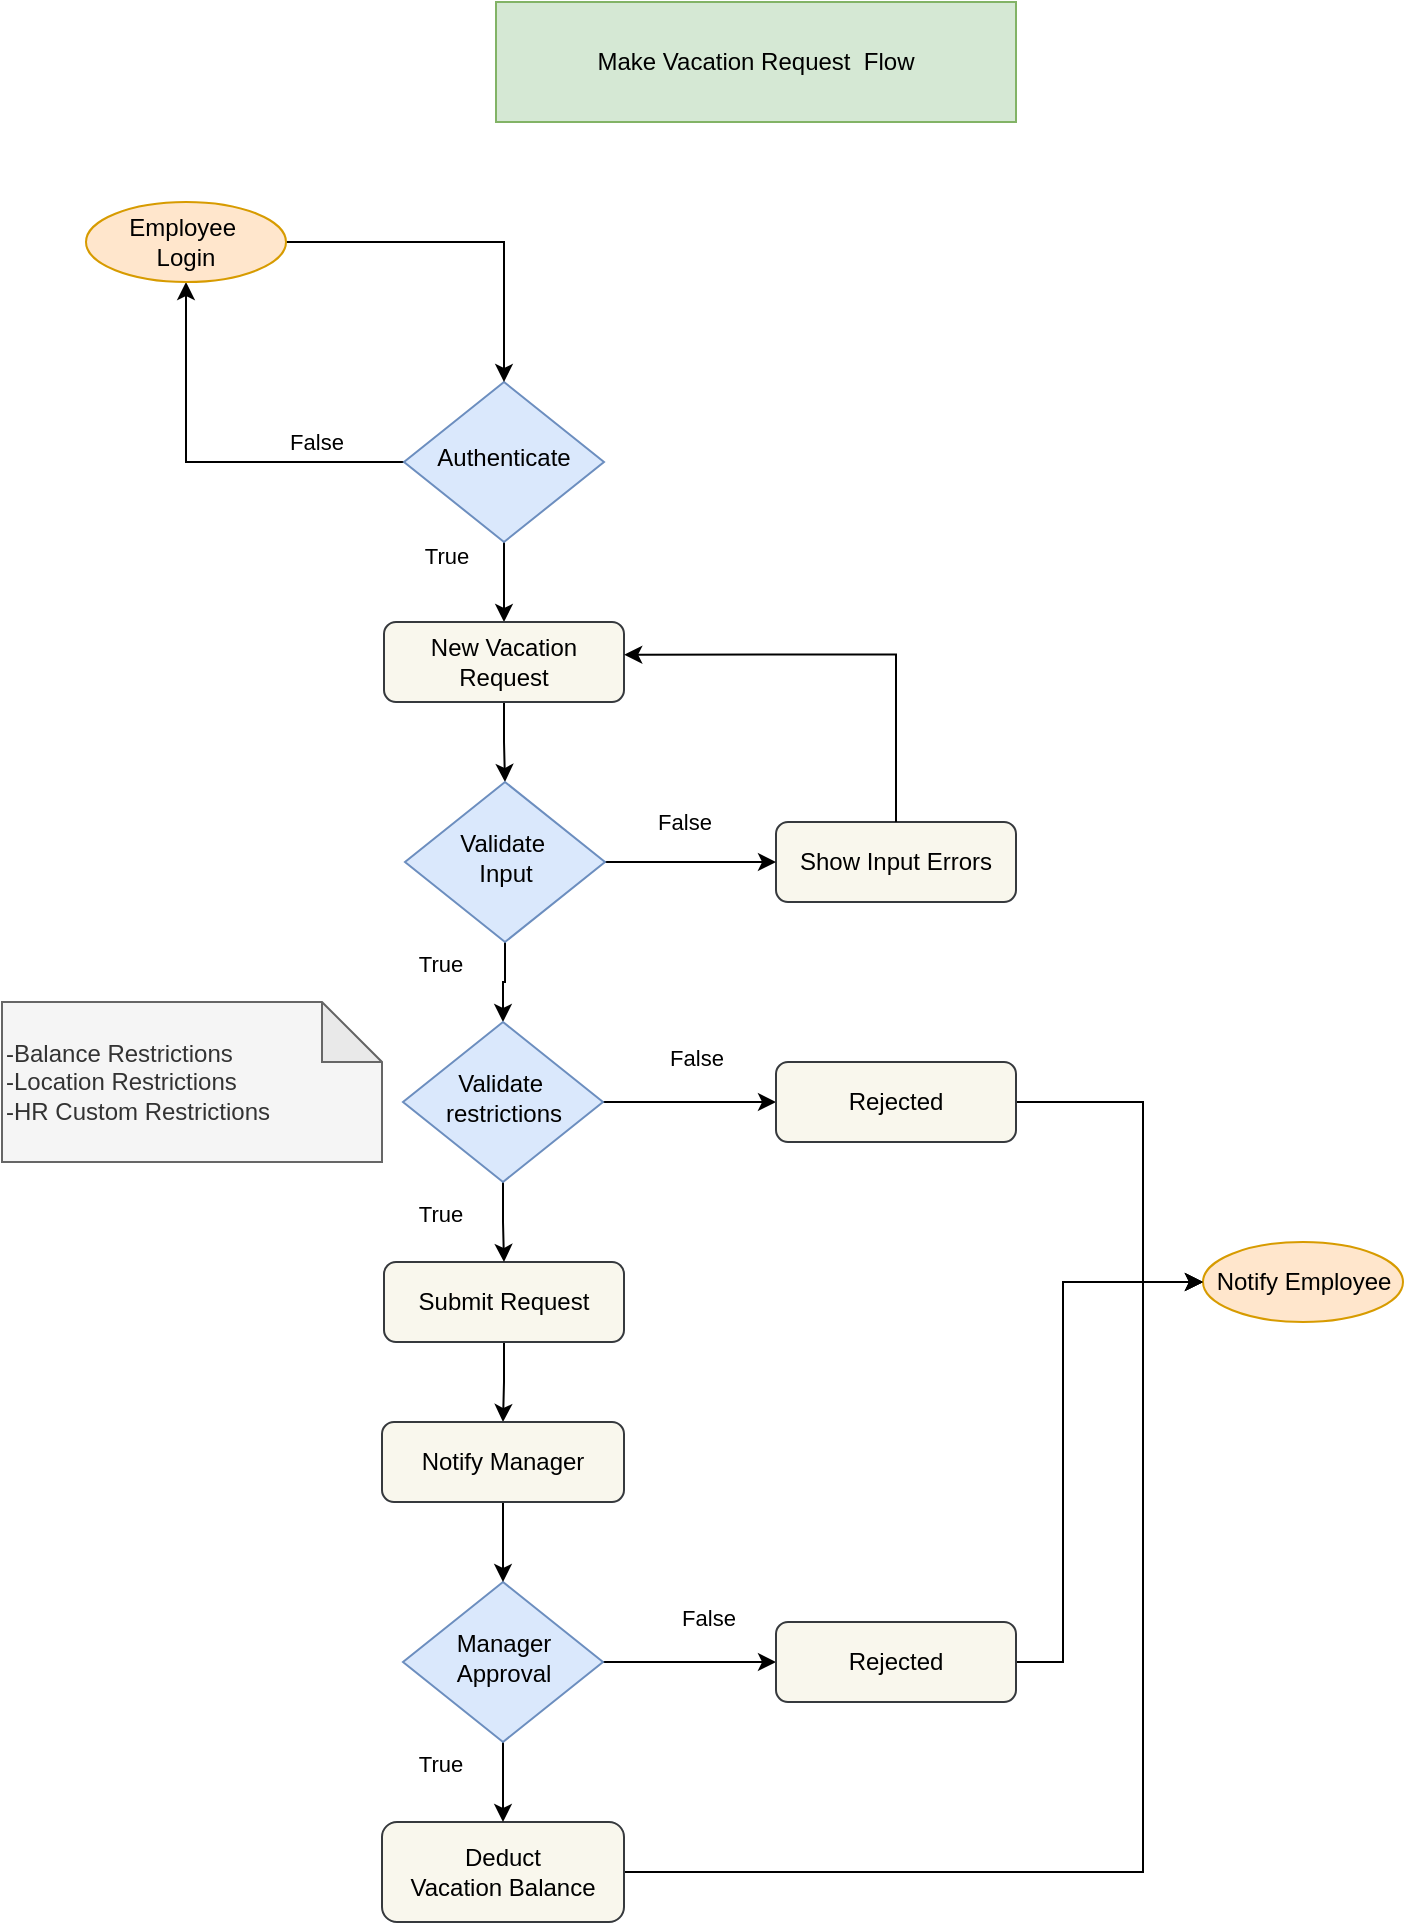 <mxfile version="25.0.3">
  <diagram id="C5RBs43oDa-KdzZeNtuy" name="Page-1">
    <mxGraphModel dx="1485" dy="800" grid="1" gridSize="10" guides="1" tooltips="1" connect="1" arrows="1" fold="1" page="1" pageScale="1" pageWidth="827" pageHeight="1169" math="0" shadow="0">
      <root>
        <mxCell id="WIyWlLk6GJQsqaUBKTNV-0" />
        <mxCell id="WIyWlLk6GJQsqaUBKTNV-1" parent="WIyWlLk6GJQsqaUBKTNV-0" />
        <mxCell id="kRzXIzsxaXVKyTrmBKuY-9" value="" style="edgeStyle=orthogonalEdgeStyle;rounded=0;orthogonalLoop=1;jettySize=auto;html=1;" edge="1" parent="WIyWlLk6GJQsqaUBKTNV-1" source="WIyWlLk6GJQsqaUBKTNV-12" target="kRzXIzsxaXVKyTrmBKuY-7">
          <mxGeometry relative="1" as="geometry" />
        </mxCell>
        <mxCell id="WIyWlLk6GJQsqaUBKTNV-12" value="Submit Request" style="rounded=1;whiteSpace=wrap;html=1;fontSize=12;glass=0;strokeWidth=1;shadow=0;fillColor=#f9f7ed;strokeColor=#36393d;" parent="WIyWlLk6GJQsqaUBKTNV-1" vertex="1">
          <mxGeometry x="254" y="630" width="120" height="40" as="geometry" />
        </mxCell>
        <mxCell id="t3oi9hbD-jSYXLZqwvDD-16" value="Make Vacation Request&amp;nbsp; Flow" style="rounded=0;whiteSpace=wrap;html=1;fillColor=#d5e8d4;strokeColor=#82b366;" parent="WIyWlLk6GJQsqaUBKTNV-1" vertex="1">
          <mxGeometry x="310" width="260" height="60" as="geometry" />
        </mxCell>
        <mxCell id="t3oi9hbD-jSYXLZqwvDD-38" value="" style="edgeStyle=orthogonalEdgeStyle;rounded=0;orthogonalLoop=1;jettySize=auto;html=1;" parent="WIyWlLk6GJQsqaUBKTNV-1" source="t3oi9hbD-jSYXLZqwvDD-37" target="t3oi9hbD-jSYXLZqwvDD-42" edge="1">
          <mxGeometry relative="1" as="geometry" />
        </mxCell>
        <mxCell id="t3oi9hbD-jSYXLZqwvDD-39" value="True" style="edgeLabel;html=1;align=center;verticalAlign=middle;resizable=0;points=[];" parent="t3oi9hbD-jSYXLZqwvDD-38" vertex="1" connectable="0">
          <mxGeometry x="-0.465" y="-1" relative="1" as="geometry">
            <mxPoint x="-28" y="-4" as="offset" />
          </mxGeometry>
        </mxCell>
        <mxCell id="t3oi9hbD-jSYXLZqwvDD-69" style="edgeStyle=orthogonalEdgeStyle;rounded=0;orthogonalLoop=1;jettySize=auto;html=1;entryX=0.5;entryY=1;entryDx=0;entryDy=0;" parent="WIyWlLk6GJQsqaUBKTNV-1" source="t3oi9hbD-jSYXLZqwvDD-37" target="t3oi9hbD-jSYXLZqwvDD-47" edge="1">
          <mxGeometry relative="1" as="geometry" />
        </mxCell>
        <mxCell id="t3oi9hbD-jSYXLZqwvDD-70" value="False" style="edgeLabel;html=1;align=center;verticalAlign=middle;resizable=0;points=[];" parent="t3oi9hbD-jSYXLZqwvDD-69" vertex="1" connectable="0">
          <mxGeometry x="-0.283" y="-2" relative="1" as="geometry">
            <mxPoint x="27" y="-8" as="offset" />
          </mxGeometry>
        </mxCell>
        <mxCell id="t3oi9hbD-jSYXLZqwvDD-37" value="Authenticate" style="rhombus;whiteSpace=wrap;html=1;shadow=0;fontFamily=Helvetica;fontSize=12;align=center;strokeWidth=1;spacing=6;spacingTop=-4;fillColor=#dae8fc;strokeColor=#6c8ebf;" parent="WIyWlLk6GJQsqaUBKTNV-1" vertex="1">
          <mxGeometry x="264" y="190" width="100" height="80" as="geometry" />
        </mxCell>
        <mxCell id="kRzXIzsxaXVKyTrmBKuY-5" value="" style="edgeStyle=orthogonalEdgeStyle;rounded=0;orthogonalLoop=1;jettySize=auto;html=1;" edge="1" parent="WIyWlLk6GJQsqaUBKTNV-1" source="t3oi9hbD-jSYXLZqwvDD-42" target="kRzXIzsxaXVKyTrmBKuY-1">
          <mxGeometry relative="1" as="geometry" />
        </mxCell>
        <mxCell id="t3oi9hbD-jSYXLZqwvDD-42" value="New Vacation Request" style="rounded=1;whiteSpace=wrap;html=1;fontSize=12;glass=0;strokeWidth=1;shadow=0;fillColor=#f9f7ed;strokeColor=#36393d;" parent="WIyWlLk6GJQsqaUBKTNV-1" vertex="1">
          <mxGeometry x="254" y="310" width="120" height="40" as="geometry" />
        </mxCell>
        <mxCell id="t3oi9hbD-jSYXLZqwvDD-67" style="edgeStyle=orthogonalEdgeStyle;rounded=0;orthogonalLoop=1;jettySize=auto;html=1;" parent="WIyWlLk6GJQsqaUBKTNV-1" source="t3oi9hbD-jSYXLZqwvDD-47" target="t3oi9hbD-jSYXLZqwvDD-37" edge="1">
          <mxGeometry relative="1" as="geometry">
            <Array as="points">
              <mxPoint x="314" y="120" />
            </Array>
          </mxGeometry>
        </mxCell>
        <mxCell id="t3oi9hbD-jSYXLZqwvDD-47" value="Employee&amp;nbsp;&lt;div&gt;Login&lt;/div&gt;" style="ellipse;whiteSpace=wrap;html=1;fillColor=#ffe6cc;strokeColor=#d79b00;" parent="WIyWlLk6GJQsqaUBKTNV-1" vertex="1">
          <mxGeometry x="105" y="100" width="100" height="40" as="geometry" />
        </mxCell>
        <mxCell id="t3oi9hbD-jSYXLZqwvDD-81" style="edgeStyle=orthogonalEdgeStyle;rounded=0;orthogonalLoop=1;jettySize=auto;html=1;entryX=0;entryY=0.5;entryDx=0;entryDy=0;" parent="WIyWlLk6GJQsqaUBKTNV-1" source="t3oi9hbD-jSYXLZqwvDD-57" target="t3oi9hbD-jSYXLZqwvDD-62" edge="1">
          <mxGeometry relative="1" as="geometry">
            <Array as="points">
              <mxPoint x="633.5" y="935" />
              <mxPoint x="633.5" y="640" />
            </Array>
          </mxGeometry>
        </mxCell>
        <mxCell id="t3oi9hbD-jSYXLZqwvDD-57" value="Deduct Vacation&amp;nbsp;&lt;span style=&quot;background-color: initial;&quot;&gt;Balance&lt;/span&gt;" style="rounded=1;whiteSpace=wrap;html=1;fillColor=#f9f7ed;strokeColor=#36393d;" parent="WIyWlLk6GJQsqaUBKTNV-1" vertex="1">
          <mxGeometry x="253" y="910" width="121" height="50" as="geometry" />
        </mxCell>
        <mxCell id="t3oi9hbD-jSYXLZqwvDD-62" value="Notify Employee" style="ellipse;whiteSpace=wrap;html=1;fillColor=#ffe6cc;strokeColor=#d79b00;" parent="WIyWlLk6GJQsqaUBKTNV-1" vertex="1">
          <mxGeometry x="663.5" y="620" width="100" height="40" as="geometry" />
        </mxCell>
        <mxCell id="t3oi9hbD-jSYXLZqwvDD-71" value="Show Input&amp;nbsp;&lt;span style=&quot;background-color: initial;&quot;&gt;Errors&lt;/span&gt;" style="rounded=1;whiteSpace=wrap;html=1;fontSize=12;glass=0;strokeWidth=1;shadow=0;fillColor=#f9f7ed;strokeColor=#36393d;" parent="WIyWlLk6GJQsqaUBKTNV-1" vertex="1">
          <mxGeometry x="450" y="410" width="120" height="40" as="geometry" />
        </mxCell>
        <mxCell id="kRzXIzsxaXVKyTrmBKuY-4" style="edgeStyle=orthogonalEdgeStyle;rounded=0;orthogonalLoop=1;jettySize=auto;html=1;" edge="1" parent="WIyWlLk6GJQsqaUBKTNV-1" source="kRzXIzsxaXVKyTrmBKuY-1" target="t3oi9hbD-jSYXLZqwvDD-71">
          <mxGeometry relative="1" as="geometry" />
        </mxCell>
        <mxCell id="kRzXIzsxaXVKyTrmBKuY-11" value="False" style="edgeLabel;html=1;align=center;verticalAlign=middle;resizable=0;points=[];" vertex="1" connectable="0" parent="kRzXIzsxaXVKyTrmBKuY-4">
          <mxGeometry x="-0.088" y="-2" relative="1" as="geometry">
            <mxPoint y="-22" as="offset" />
          </mxGeometry>
        </mxCell>
        <mxCell id="kRzXIzsxaXVKyTrmBKuY-14" value="" style="edgeStyle=orthogonalEdgeStyle;rounded=0;orthogonalLoop=1;jettySize=auto;html=1;" edge="1" parent="WIyWlLk6GJQsqaUBKTNV-1" source="kRzXIzsxaXVKyTrmBKuY-1" target="kRzXIzsxaXVKyTrmBKuY-13">
          <mxGeometry relative="1" as="geometry" />
        </mxCell>
        <mxCell id="kRzXIzsxaXVKyTrmBKuY-1" value="Validate&amp;nbsp;&lt;div&gt;Input&lt;/div&gt;" style="rhombus;whiteSpace=wrap;html=1;shadow=0;fontFamily=Helvetica;fontSize=12;align=center;strokeWidth=1;spacing=6;spacingTop=-4;fillColor=#dae8fc;strokeColor=#6c8ebf;" vertex="1" parent="WIyWlLk6GJQsqaUBKTNV-1">
          <mxGeometry x="264.5" y="390" width="100" height="80" as="geometry" />
        </mxCell>
        <mxCell id="kRzXIzsxaXVKyTrmBKuY-22" value="" style="edgeStyle=orthogonalEdgeStyle;rounded=0;orthogonalLoop=1;jettySize=auto;html=1;" edge="1" parent="WIyWlLk6GJQsqaUBKTNV-1" source="kRzXIzsxaXVKyTrmBKuY-6" target="t3oi9hbD-jSYXLZqwvDD-57">
          <mxGeometry relative="1" as="geometry" />
        </mxCell>
        <mxCell id="kRzXIzsxaXVKyTrmBKuY-26" style="edgeStyle=orthogonalEdgeStyle;rounded=0;orthogonalLoop=1;jettySize=auto;html=1;" edge="1" parent="WIyWlLk6GJQsqaUBKTNV-1" source="kRzXIzsxaXVKyTrmBKuY-6" target="kRzXIzsxaXVKyTrmBKuY-25">
          <mxGeometry relative="1" as="geometry" />
        </mxCell>
        <mxCell id="kRzXIzsxaXVKyTrmBKuY-6" value="Manager Approval" style="rhombus;whiteSpace=wrap;html=1;shadow=0;fontFamily=Helvetica;fontSize=12;align=center;strokeWidth=1;spacing=6;spacingTop=-4;fillColor=#dae8fc;strokeColor=#6c8ebf;" vertex="1" parent="WIyWlLk6GJQsqaUBKTNV-1">
          <mxGeometry x="263.5" y="790" width="100" height="80" as="geometry" />
        </mxCell>
        <mxCell id="kRzXIzsxaXVKyTrmBKuY-21" value="" style="edgeStyle=orthogonalEdgeStyle;rounded=0;orthogonalLoop=1;jettySize=auto;html=1;" edge="1" parent="WIyWlLk6GJQsqaUBKTNV-1" source="kRzXIzsxaXVKyTrmBKuY-7" target="kRzXIzsxaXVKyTrmBKuY-6">
          <mxGeometry relative="1" as="geometry" />
        </mxCell>
        <mxCell id="kRzXIzsxaXVKyTrmBKuY-7" value="Notify Manager" style="rounded=1;whiteSpace=wrap;html=1;fillColor=#f9f7ed;strokeColor=#36393d;" vertex="1" parent="WIyWlLk6GJQsqaUBKTNV-1">
          <mxGeometry x="253" y="710" width="121" height="40" as="geometry" />
        </mxCell>
        <mxCell id="kRzXIzsxaXVKyTrmBKuY-12" value="True" style="edgeLabel;html=1;align=center;verticalAlign=middle;resizable=0;points=[];" vertex="1" connectable="0" parent="WIyWlLk6GJQsqaUBKTNV-1">
          <mxGeometry x="293.5" y="370" as="geometry">
            <mxPoint x="-12" y="111" as="offset" />
          </mxGeometry>
        </mxCell>
        <mxCell id="kRzXIzsxaXVKyTrmBKuY-15" style="edgeStyle=orthogonalEdgeStyle;rounded=0;orthogonalLoop=1;jettySize=auto;html=1;entryX=0.5;entryY=0;entryDx=0;entryDy=0;" edge="1" parent="WIyWlLk6GJQsqaUBKTNV-1" source="kRzXIzsxaXVKyTrmBKuY-13" target="WIyWlLk6GJQsqaUBKTNV-12">
          <mxGeometry relative="1" as="geometry" />
        </mxCell>
        <mxCell id="kRzXIzsxaXVKyTrmBKuY-18" value="" style="edgeStyle=orthogonalEdgeStyle;rounded=0;orthogonalLoop=1;jettySize=auto;html=1;" edge="1" parent="WIyWlLk6GJQsqaUBKTNV-1" source="kRzXIzsxaXVKyTrmBKuY-13" target="kRzXIzsxaXVKyTrmBKuY-17">
          <mxGeometry relative="1" as="geometry" />
        </mxCell>
        <mxCell id="kRzXIzsxaXVKyTrmBKuY-13" value="Validate&amp;nbsp;&lt;div&gt;restrictions&lt;/div&gt;" style="rhombus;whiteSpace=wrap;html=1;shadow=0;fontFamily=Helvetica;fontSize=12;align=center;strokeWidth=1;spacing=6;spacingTop=-4;fillColor=#dae8fc;strokeColor=#6c8ebf;" vertex="1" parent="WIyWlLk6GJQsqaUBKTNV-1">
          <mxGeometry x="263.5" y="510" width="100" height="80" as="geometry" />
        </mxCell>
        <mxCell id="kRzXIzsxaXVKyTrmBKuY-16" value="True" style="edgeLabel;html=1;align=center;verticalAlign=middle;resizable=0;points=[];" vertex="1" connectable="0" parent="WIyWlLk6GJQsqaUBKTNV-1">
          <mxGeometry x="293.5" y="495" as="geometry">
            <mxPoint x="-12" y="111" as="offset" />
          </mxGeometry>
        </mxCell>
        <mxCell id="kRzXIzsxaXVKyTrmBKuY-19" style="edgeStyle=orthogonalEdgeStyle;rounded=0;orthogonalLoop=1;jettySize=auto;html=1;entryX=0;entryY=0.5;entryDx=0;entryDy=0;" edge="1" parent="WIyWlLk6GJQsqaUBKTNV-1" source="kRzXIzsxaXVKyTrmBKuY-17" target="t3oi9hbD-jSYXLZqwvDD-62">
          <mxGeometry relative="1" as="geometry">
            <Array as="points">
              <mxPoint x="633.5" y="550" />
              <mxPoint x="633.5" y="640" />
            </Array>
          </mxGeometry>
        </mxCell>
        <mxCell id="kRzXIzsxaXVKyTrmBKuY-17" value="Rejected" style="rounded=1;whiteSpace=wrap;html=1;fontSize=12;glass=0;strokeWidth=1;shadow=0;fillColor=#f9f7ed;strokeColor=#36393d;" vertex="1" parent="WIyWlLk6GJQsqaUBKTNV-1">
          <mxGeometry x="450" y="530" width="120" height="40" as="geometry" />
        </mxCell>
        <mxCell id="kRzXIzsxaXVKyTrmBKuY-20" value="False" style="edgeLabel;html=1;align=center;verticalAlign=middle;resizable=0;points=[];" vertex="1" connectable="0" parent="WIyWlLk6GJQsqaUBKTNV-1">
          <mxGeometry x="414" y="430" as="geometry">
            <mxPoint x="-4" y="98" as="offset" />
          </mxGeometry>
        </mxCell>
        <mxCell id="kRzXIzsxaXVKyTrmBKuY-27" style="edgeStyle=orthogonalEdgeStyle;rounded=0;orthogonalLoop=1;jettySize=auto;html=1;entryX=0;entryY=0.5;entryDx=0;entryDy=0;" edge="1" parent="WIyWlLk6GJQsqaUBKTNV-1" source="kRzXIzsxaXVKyTrmBKuY-25" target="t3oi9hbD-jSYXLZqwvDD-62">
          <mxGeometry relative="1" as="geometry">
            <Array as="points">
              <mxPoint x="593.5" y="830" />
              <mxPoint x="593.5" y="640" />
            </Array>
          </mxGeometry>
        </mxCell>
        <mxCell id="kRzXIzsxaXVKyTrmBKuY-25" value="Rejected" style="rounded=1;whiteSpace=wrap;html=1;fontSize=12;glass=0;strokeWidth=1;shadow=0;fillColor=#f9f7ed;strokeColor=#36393d;" vertex="1" parent="WIyWlLk6GJQsqaUBKTNV-1">
          <mxGeometry x="450" y="810" width="120" height="40" as="geometry" />
        </mxCell>
        <mxCell id="kRzXIzsxaXVKyTrmBKuY-30" value="-Balance Restrictions&lt;div&gt;-Location Restrictions&lt;/div&gt;&lt;div&gt;-HR Custom Restrictions&lt;/div&gt;" style="shape=note;whiteSpace=wrap;html=1;backgroundOutline=1;darkOpacity=0.05;align=left;fillColor=#f5f5f5;fontColor=#333333;strokeColor=#666666;" vertex="1" parent="WIyWlLk6GJQsqaUBKTNV-1">
          <mxGeometry x="63" y="500" width="190" height="80" as="geometry" />
        </mxCell>
        <mxCell id="kRzXIzsxaXVKyTrmBKuY-31" style="edgeStyle=orthogonalEdgeStyle;rounded=0;orthogonalLoop=1;jettySize=auto;html=1;entryX=1.001;entryY=0.408;entryDx=0;entryDy=0;entryPerimeter=0;" edge="1" parent="WIyWlLk6GJQsqaUBKTNV-1" source="t3oi9hbD-jSYXLZqwvDD-71" target="t3oi9hbD-jSYXLZqwvDD-42">
          <mxGeometry relative="1" as="geometry">
            <Array as="points">
              <mxPoint x="510" y="326" />
            </Array>
          </mxGeometry>
        </mxCell>
        <mxCell id="kRzXIzsxaXVKyTrmBKuY-32" value="False" style="edgeLabel;html=1;align=center;verticalAlign=middle;resizable=0;points=[];" vertex="1" connectable="0" parent="WIyWlLk6GJQsqaUBKTNV-1">
          <mxGeometry x="420" y="710" as="geometry">
            <mxPoint x="-4" y="98" as="offset" />
          </mxGeometry>
        </mxCell>
        <mxCell id="kRzXIzsxaXVKyTrmBKuY-33" value="True" style="edgeLabel;html=1;align=center;verticalAlign=middle;resizable=0;points=[];" vertex="1" connectable="0" parent="WIyWlLk6GJQsqaUBKTNV-1">
          <mxGeometry x="293.5" y="770" as="geometry">
            <mxPoint x="-12" y="111" as="offset" />
          </mxGeometry>
        </mxCell>
      </root>
    </mxGraphModel>
  </diagram>
</mxfile>
